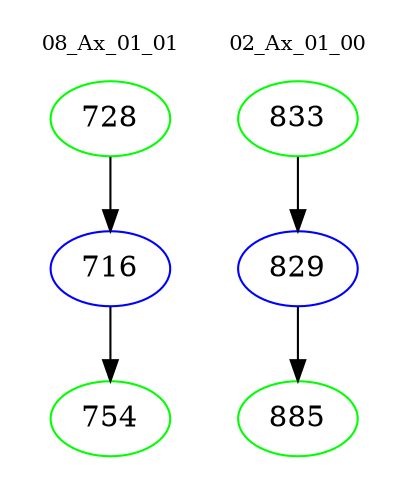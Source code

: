 digraph{
subgraph cluster_0 {
color = white
label = "08_Ax_01_01";
fontsize=10;
T0_728 [label="728", color="green"]
T0_728 -> T0_716 [color="black"]
T0_716 [label="716", color="blue"]
T0_716 -> T0_754 [color="black"]
T0_754 [label="754", color="green"]
}
subgraph cluster_1 {
color = white
label = "02_Ax_01_00";
fontsize=10;
T1_833 [label="833", color="green"]
T1_833 -> T1_829 [color="black"]
T1_829 [label="829", color="blue"]
T1_829 -> T1_885 [color="black"]
T1_885 [label="885", color="green"]
}
}
